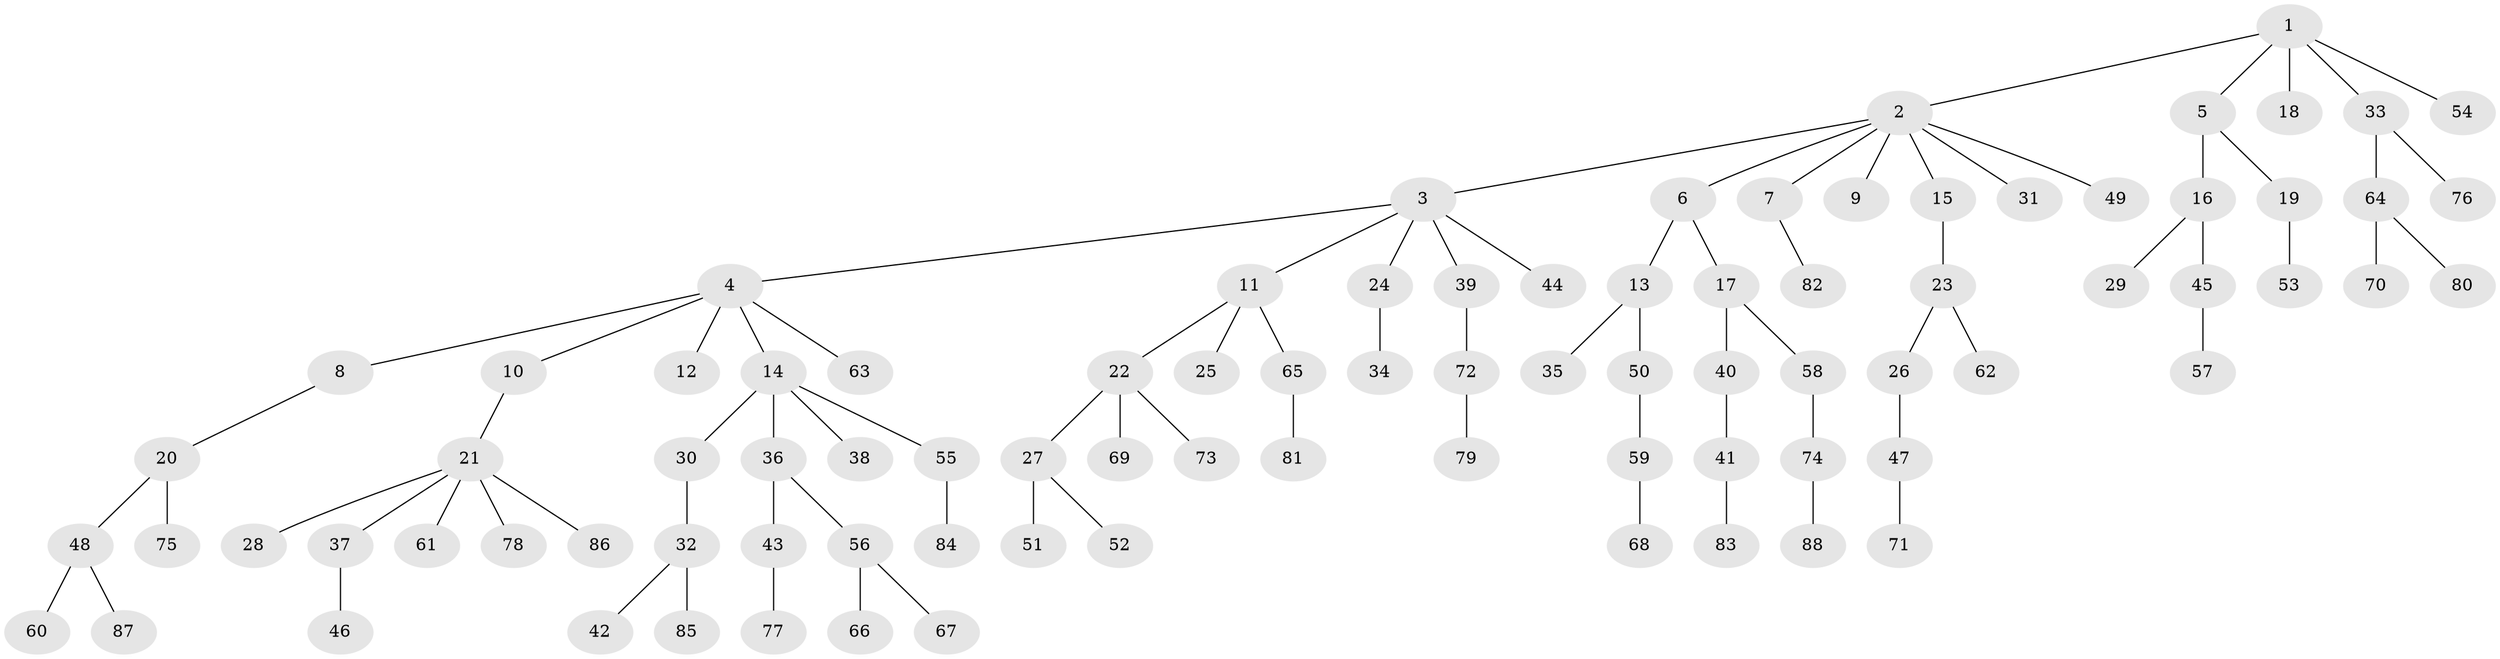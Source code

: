 // Generated by graph-tools (version 1.1) at 2025/36/03/09/25 02:36:29]
// undirected, 88 vertices, 87 edges
graph export_dot {
graph [start="1"]
  node [color=gray90,style=filled];
  1;
  2;
  3;
  4;
  5;
  6;
  7;
  8;
  9;
  10;
  11;
  12;
  13;
  14;
  15;
  16;
  17;
  18;
  19;
  20;
  21;
  22;
  23;
  24;
  25;
  26;
  27;
  28;
  29;
  30;
  31;
  32;
  33;
  34;
  35;
  36;
  37;
  38;
  39;
  40;
  41;
  42;
  43;
  44;
  45;
  46;
  47;
  48;
  49;
  50;
  51;
  52;
  53;
  54;
  55;
  56;
  57;
  58;
  59;
  60;
  61;
  62;
  63;
  64;
  65;
  66;
  67;
  68;
  69;
  70;
  71;
  72;
  73;
  74;
  75;
  76;
  77;
  78;
  79;
  80;
  81;
  82;
  83;
  84;
  85;
  86;
  87;
  88;
  1 -- 2;
  1 -- 5;
  1 -- 18;
  1 -- 33;
  1 -- 54;
  2 -- 3;
  2 -- 6;
  2 -- 7;
  2 -- 9;
  2 -- 15;
  2 -- 31;
  2 -- 49;
  3 -- 4;
  3 -- 11;
  3 -- 24;
  3 -- 39;
  3 -- 44;
  4 -- 8;
  4 -- 10;
  4 -- 12;
  4 -- 14;
  4 -- 63;
  5 -- 16;
  5 -- 19;
  6 -- 13;
  6 -- 17;
  7 -- 82;
  8 -- 20;
  10 -- 21;
  11 -- 22;
  11 -- 25;
  11 -- 65;
  13 -- 35;
  13 -- 50;
  14 -- 30;
  14 -- 36;
  14 -- 38;
  14 -- 55;
  15 -- 23;
  16 -- 29;
  16 -- 45;
  17 -- 40;
  17 -- 58;
  19 -- 53;
  20 -- 48;
  20 -- 75;
  21 -- 28;
  21 -- 37;
  21 -- 61;
  21 -- 78;
  21 -- 86;
  22 -- 27;
  22 -- 69;
  22 -- 73;
  23 -- 26;
  23 -- 62;
  24 -- 34;
  26 -- 47;
  27 -- 51;
  27 -- 52;
  30 -- 32;
  32 -- 42;
  32 -- 85;
  33 -- 64;
  33 -- 76;
  36 -- 43;
  36 -- 56;
  37 -- 46;
  39 -- 72;
  40 -- 41;
  41 -- 83;
  43 -- 77;
  45 -- 57;
  47 -- 71;
  48 -- 60;
  48 -- 87;
  50 -- 59;
  55 -- 84;
  56 -- 66;
  56 -- 67;
  58 -- 74;
  59 -- 68;
  64 -- 70;
  64 -- 80;
  65 -- 81;
  72 -- 79;
  74 -- 88;
}
